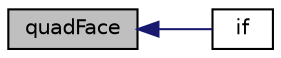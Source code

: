 digraph "quadFace"
{
  bgcolor="transparent";
  edge [fontname="Helvetica",fontsize="10",labelfontname="Helvetica",labelfontsize="10"];
  node [fontname="Helvetica",fontsize="10",shape=record];
  rankdir="LR";
  Node2720 [label="quadFace",height=0.2,width=0.4,color="black", fillcolor="grey75", style="filled", fontcolor="black"];
  Node2720 -> Node2721 [dir="back",color="midnightblue",fontsize="10",style="solid",fontname="Helvetica"];
  Node2721 [label="if",height=0.2,width=0.4,color="black",URL="$a18329.html#a1fdc22027e8cb09a40a298042a8c9b5b"];
}
